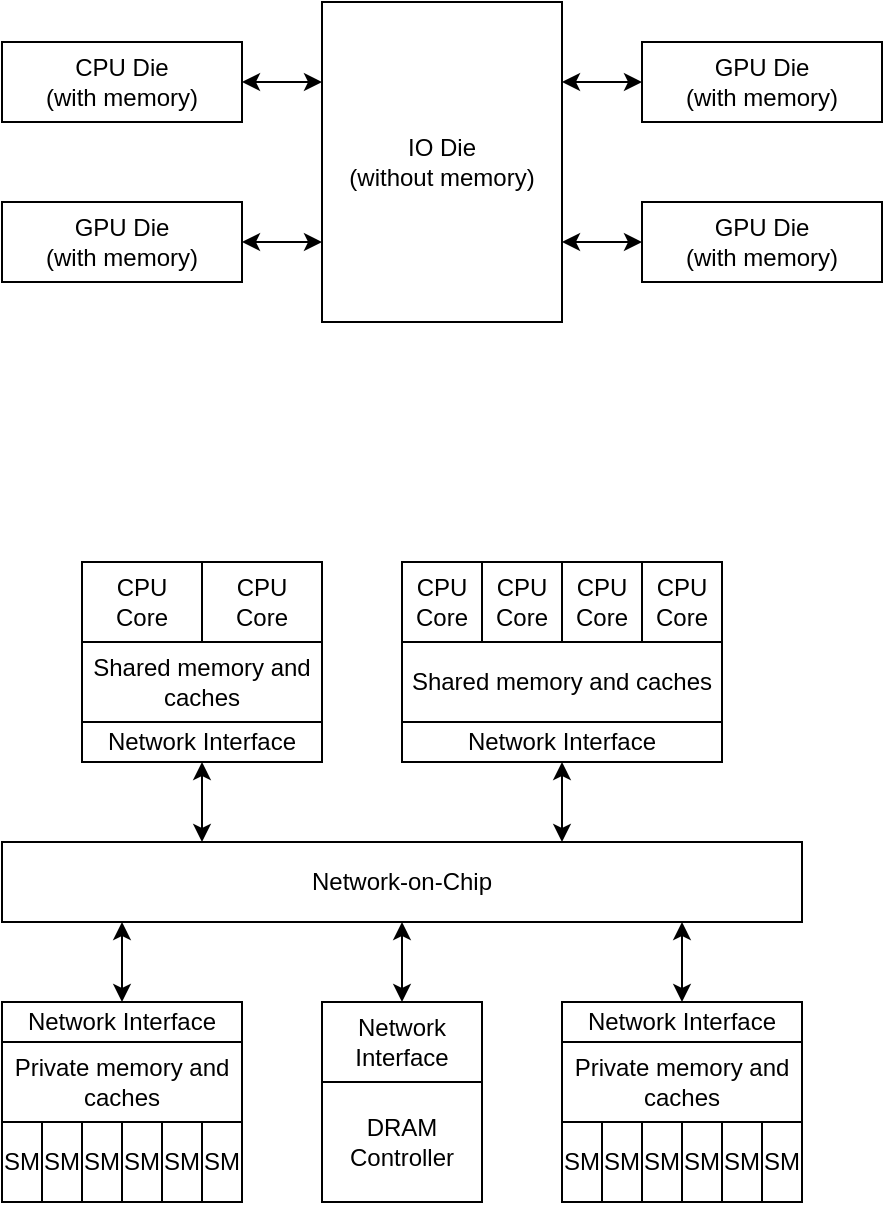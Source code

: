 <mxfile version="20.7.4" type="device" pages="3"><diagram id="5hvEZPYf0C5aOQCWrC9J" name="Page-1"><mxGraphModel dx="915" dy="690" grid="1" gridSize="10" guides="1" tooltips="1" connect="1" arrows="1" fold="1" page="1" pageScale="1" pageWidth="850" pageHeight="1100" math="0" shadow="0"><root><mxCell id="0"/><mxCell id="1" parent="0"/><mxCell id="iJpc9afH3vUsGDdlRegU-16" style="rounded=0;orthogonalLoop=1;jettySize=auto;html=1;exitX=1;exitY=0.5;exitDx=0;exitDy=0;entryX=0;entryY=0.25;entryDx=0;entryDy=0;startArrow=classic;startFill=1;" edge="1" parent="1" source="iJpc9afH3vUsGDdlRegU-1" target="iJpc9afH3vUsGDdlRegU-12"><mxGeometry relative="1" as="geometry"/></mxCell><mxCell id="iJpc9afH3vUsGDdlRegU-1" value="CPU Die&lt;br style=&quot;font-size: 12px;&quot;&gt;(with memory)" style="rounded=0;whiteSpace=wrap;html=1;fontSize=12;" vertex="1" parent="1"><mxGeometry x="120" y="160" width="120" height="40" as="geometry"/></mxCell><mxCell id="iJpc9afH3vUsGDdlRegU-2" value="CPU&lt;br&gt;Core" style="rounded=0;whiteSpace=wrap;html=1;" vertex="1" parent="1"><mxGeometry x="320" y="420" width="40" height="40" as="geometry"/></mxCell><mxCell id="iJpc9afH3vUsGDdlRegU-3" value="CPU&lt;br&gt;Core" style="rounded=0;whiteSpace=wrap;html=1;" vertex="1" parent="1"><mxGeometry x="360" y="420" width="40" height="40" as="geometry"/></mxCell><mxCell id="iJpc9afH3vUsGDdlRegU-4" value="CPU&lt;br&gt;Core" style="rounded=0;whiteSpace=wrap;html=1;" vertex="1" parent="1"><mxGeometry x="400" y="420" width="40" height="40" as="geometry"/></mxCell><mxCell id="iJpc9afH3vUsGDdlRegU-5" value="CPU&lt;br&gt;Core" style="rounded=0;whiteSpace=wrap;html=1;" vertex="1" parent="1"><mxGeometry x="440" y="420" width="40" height="40" as="geometry"/></mxCell><mxCell id="iJpc9afH3vUsGDdlRegU-6" value="CPU&lt;br&gt;Core" style="rounded=0;whiteSpace=wrap;html=1;" vertex="1" parent="1"><mxGeometry x="220" y="420" width="60" height="40" as="geometry"/></mxCell><mxCell id="iJpc9afH3vUsGDdlRegU-7" value="CPU&lt;br&gt;Core" style="rounded=0;whiteSpace=wrap;html=1;" vertex="1" parent="1"><mxGeometry x="160" y="420" width="60" height="40" as="geometry"/></mxCell><mxCell id="iJpc9afH3vUsGDdlRegU-8" value="Shared memory and caches" style="rounded=0;whiteSpace=wrap;html=1;" vertex="1" parent="1"><mxGeometry x="160" y="460" width="120" height="40" as="geometry"/></mxCell><mxCell id="iJpc9afH3vUsGDdlRegU-9" value="Shared memory and caches" style="rounded=0;whiteSpace=wrap;html=1;" vertex="1" parent="1"><mxGeometry x="320" y="460" width="160" height="40" as="geometry"/></mxCell><mxCell id="iJpc9afH3vUsGDdlRegU-10" value="SM" style="rounded=0;whiteSpace=wrap;html=1;" vertex="1" parent="1"><mxGeometry x="120" y="700" width="20" height="40" as="geometry"/></mxCell><mxCell id="iJpc9afH3vUsGDdlRegU-11" value="Private memory and caches" style="rounded=0;whiteSpace=wrap;html=1;" vertex="1" parent="1"><mxGeometry x="120" y="660" width="120" height="40" as="geometry"/></mxCell><mxCell id="iJpc9afH3vUsGDdlRegU-17" style="edgeStyle=none;rounded=0;orthogonalLoop=1;jettySize=auto;html=1;exitX=1;exitY=0.25;exitDx=0;exitDy=0;entryX=0;entryY=0.5;entryDx=0;entryDy=0;startArrow=classic;startFill=1;" edge="1" parent="1" source="iJpc9afH3vUsGDdlRegU-12" target="iJpc9afH3vUsGDdlRegU-14"><mxGeometry relative="1" as="geometry"/></mxCell><mxCell id="iJpc9afH3vUsGDdlRegU-18" style="edgeStyle=none;rounded=0;orthogonalLoop=1;jettySize=auto;html=1;exitX=1;exitY=0.75;exitDx=0;exitDy=0;entryX=0;entryY=0.5;entryDx=0;entryDy=0;startArrow=classic;startFill=1;" edge="1" parent="1" source="iJpc9afH3vUsGDdlRegU-12" target="iJpc9afH3vUsGDdlRegU-15"><mxGeometry relative="1" as="geometry"/></mxCell><mxCell id="iJpc9afH3vUsGDdlRegU-19" style="edgeStyle=none;rounded=0;orthogonalLoop=1;jettySize=auto;html=1;exitX=0;exitY=0.75;exitDx=0;exitDy=0;entryX=1;entryY=0.5;entryDx=0;entryDy=0;startArrow=classic;startFill=1;" edge="1" parent="1" source="iJpc9afH3vUsGDdlRegU-12" target="iJpc9afH3vUsGDdlRegU-13"><mxGeometry relative="1" as="geometry"/></mxCell><mxCell id="iJpc9afH3vUsGDdlRegU-12" value="IO Die&lt;br style=&quot;font-size: 12px;&quot;&gt;(without memory)" style="rounded=0;whiteSpace=wrap;html=1;fontSize=12;" vertex="1" parent="1"><mxGeometry x="280" y="140" width="120" height="160" as="geometry"/></mxCell><mxCell id="iJpc9afH3vUsGDdlRegU-13" value="GPU Die&lt;br style=&quot;font-size: 12px;&quot;&gt;(with memory)" style="rounded=0;whiteSpace=wrap;html=1;fontSize=12;" vertex="1" parent="1"><mxGeometry x="120" y="240" width="120" height="40" as="geometry"/></mxCell><mxCell id="iJpc9afH3vUsGDdlRegU-14" value="GPU Die&lt;br style=&quot;font-size: 12px;&quot;&gt;(with memory)" style="rounded=0;whiteSpace=wrap;html=1;fontSize=12;" vertex="1" parent="1"><mxGeometry x="440" y="160" width="120" height="40" as="geometry"/></mxCell><mxCell id="iJpc9afH3vUsGDdlRegU-15" value="GPU Die&lt;br style=&quot;font-size: 12px;&quot;&gt;(with memory)" style="rounded=0;whiteSpace=wrap;html=1;fontSize=12;" vertex="1" parent="1"><mxGeometry x="440" y="240" width="120" height="40" as="geometry"/></mxCell><mxCell id="iJpc9afH3vUsGDdlRegU-43" style="edgeStyle=none;rounded=0;orthogonalLoop=1;jettySize=auto;html=1;exitX=0.5;exitY=1;exitDx=0;exitDy=0;startArrow=classic;startFill=1;" edge="1" parent="1" source="iJpc9afH3vUsGDdlRegU-20"><mxGeometry relative="1" as="geometry"><mxPoint x="220" y="560" as="targetPoint"/></mxGeometry></mxCell><mxCell id="iJpc9afH3vUsGDdlRegU-20" value="Network Interface" style="rounded=0;whiteSpace=wrap;html=1;" vertex="1" parent="1"><mxGeometry x="160" y="500" width="120" height="20" as="geometry"/></mxCell><mxCell id="iJpc9afH3vUsGDdlRegU-21" value="Network-on-Chip" style="rounded=0;whiteSpace=wrap;html=1;" vertex="1" parent="1"><mxGeometry x="120" y="560" width="400" height="40" as="geometry"/></mxCell><mxCell id="iJpc9afH3vUsGDdlRegU-45" style="edgeStyle=none;rounded=0;orthogonalLoop=1;jettySize=auto;html=1;exitX=0.5;exitY=1;exitDx=0;exitDy=0;startArrow=classic;startFill=1;" edge="1" parent="1" source="iJpc9afH3vUsGDdlRegU-22"><mxGeometry relative="1" as="geometry"><mxPoint x="400" y="560" as="targetPoint"/></mxGeometry></mxCell><mxCell id="iJpc9afH3vUsGDdlRegU-22" value="Network Interface" style="rounded=0;whiteSpace=wrap;html=1;" vertex="1" parent="1"><mxGeometry x="320" y="500" width="160" height="20" as="geometry"/></mxCell><mxCell id="iJpc9afH3vUsGDdlRegU-26" value="DRAM&lt;br&gt;Controller" style="rounded=0;whiteSpace=wrap;html=1;" vertex="1" parent="1"><mxGeometry x="280" y="680" width="80" height="60" as="geometry"/></mxCell><mxCell id="iJpc9afH3vUsGDdlRegU-28" value="SM" style="rounded=0;whiteSpace=wrap;html=1;" vertex="1" parent="1"><mxGeometry x="140" y="700" width="20" height="40" as="geometry"/></mxCell><mxCell id="iJpc9afH3vUsGDdlRegU-29" value="SM" style="rounded=0;whiteSpace=wrap;html=1;" vertex="1" parent="1"><mxGeometry x="160" y="700" width="20" height="40" as="geometry"/></mxCell><mxCell id="iJpc9afH3vUsGDdlRegU-30" value="SM" style="rounded=0;whiteSpace=wrap;html=1;" vertex="1" parent="1"><mxGeometry x="180" y="700" width="20" height="40" as="geometry"/></mxCell><mxCell id="iJpc9afH3vUsGDdlRegU-31" value="SM" style="rounded=0;whiteSpace=wrap;html=1;" vertex="1" parent="1"><mxGeometry x="200" y="700" width="20" height="40" as="geometry"/></mxCell><mxCell id="iJpc9afH3vUsGDdlRegU-32" value="SM" style="rounded=0;whiteSpace=wrap;html=1;" vertex="1" parent="1"><mxGeometry x="220" y="700" width="20" height="40" as="geometry"/></mxCell><mxCell id="iJpc9afH3vUsGDdlRegU-44" style="edgeStyle=none;rounded=0;orthogonalLoop=1;jettySize=auto;html=1;exitX=0.5;exitY=0;exitDx=0;exitDy=0;startArrow=classic;startFill=1;" edge="1" parent="1" source="iJpc9afH3vUsGDdlRegU-33"><mxGeometry relative="1" as="geometry"><mxPoint x="180" y="600" as="targetPoint"/></mxGeometry></mxCell><mxCell id="iJpc9afH3vUsGDdlRegU-33" value="Network Interface" style="rounded=0;whiteSpace=wrap;html=1;" vertex="1" parent="1"><mxGeometry x="120" y="640" width="120" height="20" as="geometry"/></mxCell><mxCell id="iJpc9afH3vUsGDdlRegU-34" value="SM" style="rounded=0;whiteSpace=wrap;html=1;" vertex="1" parent="1"><mxGeometry x="400" y="700" width="20" height="40" as="geometry"/></mxCell><mxCell id="iJpc9afH3vUsGDdlRegU-35" value="Private memory and caches" style="rounded=0;whiteSpace=wrap;html=1;" vertex="1" parent="1"><mxGeometry x="400" y="660" width="120" height="40" as="geometry"/></mxCell><mxCell id="iJpc9afH3vUsGDdlRegU-36" value="SM" style="rounded=0;whiteSpace=wrap;html=1;" vertex="1" parent="1"><mxGeometry x="420" y="700" width="20" height="40" as="geometry"/></mxCell><mxCell id="iJpc9afH3vUsGDdlRegU-37" value="SM" style="rounded=0;whiteSpace=wrap;html=1;" vertex="1" parent="1"><mxGeometry x="440" y="700" width="20" height="40" as="geometry"/></mxCell><mxCell id="iJpc9afH3vUsGDdlRegU-38" value="SM" style="rounded=0;whiteSpace=wrap;html=1;" vertex="1" parent="1"><mxGeometry x="460" y="700" width="20" height="40" as="geometry"/></mxCell><mxCell id="iJpc9afH3vUsGDdlRegU-39" value="SM" style="rounded=0;whiteSpace=wrap;html=1;" vertex="1" parent="1"><mxGeometry x="480" y="700" width="20" height="40" as="geometry"/></mxCell><mxCell id="iJpc9afH3vUsGDdlRegU-40" value="SM" style="rounded=0;whiteSpace=wrap;html=1;" vertex="1" parent="1"><mxGeometry x="500" y="700" width="20" height="40" as="geometry"/></mxCell><mxCell id="iJpc9afH3vUsGDdlRegU-46" style="edgeStyle=none;rounded=0;orthogonalLoop=1;jettySize=auto;html=1;exitX=0.5;exitY=0;exitDx=0;exitDy=0;startArrow=classic;startFill=1;" edge="1" parent="1" source="iJpc9afH3vUsGDdlRegU-41"><mxGeometry relative="1" as="geometry"><mxPoint x="460" y="600" as="targetPoint"/></mxGeometry></mxCell><mxCell id="iJpc9afH3vUsGDdlRegU-41" value="Network Interface" style="rounded=0;whiteSpace=wrap;html=1;" vertex="1" parent="1"><mxGeometry x="400" y="640" width="120" height="20" as="geometry"/></mxCell><mxCell id="iJpc9afH3vUsGDdlRegU-47" style="edgeStyle=none;rounded=0;orthogonalLoop=1;jettySize=auto;html=1;exitX=0.5;exitY=0;exitDx=0;exitDy=0;startArrow=classic;startFill=1;" edge="1" parent="1" source="iJpc9afH3vUsGDdlRegU-42"><mxGeometry relative="1" as="geometry"><mxPoint x="320" y="600" as="targetPoint"/></mxGeometry></mxCell><mxCell id="iJpc9afH3vUsGDdlRegU-42" value="Network Interface" style="rounded=0;whiteSpace=wrap;html=1;" vertex="1" parent="1"><mxGeometry x="280" y="640" width="80" height="40" as="geometry"/></mxCell></root></mxGraphModel></diagram><diagram id="50E7gOnlWqVizQLOeL3i" name="Page-2"><mxGraphModel dx="915" dy="690" grid="1" gridSize="10" guides="1" tooltips="1" connect="1" arrows="1" fold="1" page="1" pageScale="1" pageWidth="850" pageHeight="1100" math="0" shadow="0"><root><mxCell id="0"/><mxCell id="1" parent="0"/><mxCell id="lYPheGj__N3SaxVFDeRs-8" style="edgeStyle=none;rounded=0;orthogonalLoop=1;jettySize=auto;html=1;exitX=0.5;exitY=1;exitDx=0;exitDy=0;entryX=0.5;entryY=0;entryDx=0;entryDy=0;fontSize=12;startArrow=none;startFill=0;" edge="1" parent="1" source="lYPheGj__N3SaxVFDeRs-1" target="lYPheGj__N3SaxVFDeRs-3"><mxGeometry relative="1" as="geometry"/></mxCell><mxCell id="lYPheGj__N3SaxVFDeRs-1" value="start" style="rounded=1;whiteSpace=wrap;html=1;fontSize=12;arcSize=50;" vertex="1" parent="1"><mxGeometry x="240" y="120" width="80" height="40" as="geometry"/></mxCell><mxCell id="lYPheGj__N3SaxVFDeRs-2" value="End" style="rounded=1;whiteSpace=wrap;html=1;fontSize=12;arcSize=50;" vertex="1" parent="1"><mxGeometry x="400" y="560" width="80" height="40" as="geometry"/></mxCell><mxCell id="lYPheGj__N3SaxVFDeRs-9" style="edgeStyle=none;rounded=0;orthogonalLoop=1;jettySize=auto;html=1;exitX=0.5;exitY=1;exitDx=0;exitDy=0;entryX=0.5;entryY=0;entryDx=0;entryDy=0;fontSize=12;startArrow=none;startFill=0;" edge="1" parent="1" source="lYPheGj__N3SaxVFDeRs-3" target="lYPheGj__N3SaxVFDeRs-5"><mxGeometry relative="1" as="geometry"/></mxCell><mxCell id="lYPheGj__N3SaxVFDeRs-3" value="Phase 1 simulation" style="rounded=0;whiteSpace=wrap;html=1;fontSize=12;" vertex="1" parent="1"><mxGeometry x="200" y="240" width="160" height="40" as="geometry"/></mxCell><mxCell id="lYPheGj__N3SaxVFDeRs-10" style="edgeStyle=none;rounded=0;orthogonalLoop=1;jettySize=auto;html=1;exitX=0.5;exitY=1;exitDx=0;exitDy=0;entryX=0.5;entryY=0;entryDx=0;entryDy=0;fontSize=12;startArrow=none;startFill=0;" edge="1" parent="1" source="lYPheGj__N3SaxVFDeRs-5" target="lYPheGj__N3SaxVFDeRs-7"><mxGeometry relative="1" as="geometry"/></mxCell><mxCell id="lYPheGj__N3SaxVFDeRs-17" style="edgeStyle=none;rounded=0;orthogonalLoop=1;jettySize=auto;html=1;exitX=1;exitY=0.5;exitDx=0;exitDy=0;fontSize=12;startArrow=none;startFill=0;entryX=0.5;entryY=0;entryDx=0;entryDy=0;" edge="1" parent="1" source="lYPheGj__N3SaxVFDeRs-7" target="lYPheGj__N3SaxVFDeRs-2"><mxGeometry relative="1" as="geometry"><mxPoint x="450" y="380" as="targetPoint"/><Array as="points"><mxPoint x="440" y="480"/></Array></mxGeometry></mxCell><mxCell id="lYPheGj__N3SaxVFDeRs-18" style="edgeStyle=none;rounded=0;orthogonalLoop=1;jettySize=auto;html=1;exitX=0;exitY=0.5;exitDx=0;exitDy=0;fontSize=12;startArrow=none;startFill=0;" edge="1" parent="1" source="lYPheGj__N3SaxVFDeRs-5"><mxGeometry relative="1" as="geometry"><mxPoint x="280" y="560" as="targetPoint"/><Array as="points"><mxPoint x="120" y="360"/><mxPoint x="120" y="560"/></Array></mxGeometry></mxCell><mxCell id="lYPheGj__N3SaxVFDeRs-5" value="If 1st iteration?" style="rhombus;whiteSpace=wrap;html=1;fontSize=12;" vertex="1" parent="1"><mxGeometry x="160" y="320" width="240" height="80" as="geometry"/></mxCell><mxCell id="lYPheGj__N3SaxVFDeRs-12" style="edgeStyle=none;rounded=0;orthogonalLoop=1;jettySize=auto;html=1;exitX=0.5;exitY=1;exitDx=0;exitDy=0;entryX=0.5;entryY=0;entryDx=0;entryDy=0;fontSize=12;startArrow=none;startFill=0;" edge="1" parent="1" source="lYPheGj__N3SaxVFDeRs-7" target="lYPheGj__N3SaxVFDeRs-11"><mxGeometry relative="1" as="geometry"/></mxCell><mxCell id="lYPheGj__N3SaxVFDeRs-7" value="If the error related to previous &lt;br&gt;iteration is less than threthold" style="rhombus;whiteSpace=wrap;html=1;fontSize=12;" vertex="1" parent="1"><mxGeometry x="160" y="440" width="240" height="80" as="geometry"/></mxCell><mxCell id="lYPheGj__N3SaxVFDeRs-13" style="edgeStyle=none;rounded=0;orthogonalLoop=1;jettySize=auto;html=1;exitX=0.5;exitY=1;exitDx=0;exitDy=0;fontSize=12;startArrow=none;startFill=0;" edge="1" parent="1" source="lYPheGj__N3SaxVFDeRs-11"><mxGeometry relative="1" as="geometry"><mxPoint x="280" y="200" as="targetPoint"/><Array as="points"><mxPoint x="280" y="680"/><mxPoint x="80" y="680"/><mxPoint x="80" y="200"/></Array></mxGeometry></mxCell><mxCell id="lYPheGj__N3SaxVFDeRs-11" value="Phase 2 simulation" style="rounded=0;whiteSpace=wrap;html=1;fontSize=12;" vertex="1" parent="1"><mxGeometry x="200" y="600" width="160" height="40" as="geometry"/></mxCell><mxCell id="lYPheGj__N3SaxVFDeRs-14" value="Y" style="text;html=1;strokeColor=none;fillColor=none;align=center;verticalAlign=middle;whiteSpace=wrap;rounded=0;fontSize=12;" vertex="1" parent="1"><mxGeometry x="140" y="340" width="20" height="20" as="geometry"/></mxCell><mxCell id="lYPheGj__N3SaxVFDeRs-15" value="N" style="text;html=1;strokeColor=none;fillColor=none;align=center;verticalAlign=middle;whiteSpace=wrap;rounded=0;fontSize=12;" vertex="1" parent="1"><mxGeometry x="260" y="400" width="20" height="20" as="geometry"/></mxCell><mxCell id="lYPheGj__N3SaxVFDeRs-16" value="N" style="text;html=1;strokeColor=none;fillColor=none;align=center;verticalAlign=middle;whiteSpace=wrap;rounded=0;fontSize=12;" vertex="1" parent="1"><mxGeometry x="260" y="520" width="20" height="20" as="geometry"/></mxCell></root></mxGraphModel></diagram><diagram id="lMHYC53xT88wkW592aym" name="Page-3"><mxGraphModel dx="1098" dy="828" grid="1" gridSize="10" guides="1" tooltips="1" connect="1" arrows="1" fold="1" page="1" pageScale="1" pageWidth="850" pageHeight="1100" math="0" shadow="0"><root><mxCell id="0"/><mxCell id="1" parent="0"/><mxCell id="GOn6rq94yd-TE8lEKLAm-40" value="" style="rounded=0;whiteSpace=wrap;html=1;fontSize=12;fillColor=none;" vertex="1" parent="1"><mxGeometry x="60" y="10" width="760" height="210" as="geometry"/></mxCell><mxCell id="GOn6rq94yd-TE8lEKLAm-1" value="Simulator&lt;br&gt;Process" style="rounded=0;whiteSpace=wrap;html=1;fontSize=12;" vertex="1" parent="1"><mxGeometry x="80" y="260" width="80" height="60" as="geometry"/></mxCell><mxCell id="GOn6rq94yd-TE8lEKLAm-18" style="edgeStyle=none;rounded=0;orthogonalLoop=1;jettySize=auto;html=1;exitX=0.5;exitY=1;exitDx=0;exitDy=0;entryX=0;entryY=0.5;entryDx=0;entryDy=0;fontSize=12;startArrow=none;startFill=0;strokeWidth=2;" edge="1" parent="1" target="GOn6rq94yd-TE8lEKLAm-17"><mxGeometry relative="1" as="geometry"><mxPoint x="280" y="900" as="sourcePoint"/><Array as="points"><mxPoint x="280" y="960"/></Array></mxGeometry></mxCell><mxCell id="GOn6rq94yd-TE8lEKLAm-2" value="Simulator&lt;br&gt;Process" style="rounded=0;whiteSpace=wrap;html=1;fontSize=12;" vertex="1" parent="1"><mxGeometry x="240" y="260" width="80" height="60" as="geometry"/></mxCell><mxCell id="GOn6rq94yd-TE8lEKLAm-3" value="Simulator&lt;br&gt;Process" style="rounded=0;whiteSpace=wrap;html=1;fontSize=12;" vertex="1" parent="1"><mxGeometry x="400" y="260" width="80" height="60" as="geometry"/></mxCell><mxCell id="GOn6rq94yd-TE8lEKLAm-4" value="Simulator&lt;br&gt;Process" style="rounded=0;whiteSpace=wrap;html=1;fontSize=12;" vertex="1" parent="1"><mxGeometry x="560" y="260" width="80" height="60" as="geometry"/></mxCell><mxCell id="GOn6rq94yd-TE8lEKLAm-5" value="Simulator&lt;br&gt;Process" style="rounded=0;whiteSpace=wrap;html=1;fontSize=12;" vertex="1" parent="1"><mxGeometry x="720" y="260" width="80" height="60" as="geometry"/></mxCell><mxCell id="GOn6rq94yd-TE8lEKLAm-49" value="Create" style="edgeStyle=orthogonalEdgeStyle;curved=1;rounded=0;orthogonalLoop=1;jettySize=auto;html=1;exitX=0.5;exitY=1;exitDx=0;exitDy=0;entryX=0.5;entryY=0;entryDx=0;entryDy=0;fontSize=12;startArrow=none;startFill=0;" edge="1" parent="1" source="GOn6rq94yd-TE8lEKLAm-6" target="GOn6rq94yd-TE8lEKLAm-1"><mxGeometry relative="1" as="geometry"/></mxCell><mxCell id="GOn6rq94yd-TE8lEKLAm-6" value="Sub-thread" style="rounded=0;whiteSpace=wrap;html=1;fontSize=12;" vertex="1" parent="1"><mxGeometry x="80" y="160" width="80" height="40" as="geometry"/></mxCell><mxCell id="GOn6rq94yd-TE8lEKLAm-50" value="Create" style="edgeStyle=orthogonalEdgeStyle;curved=1;rounded=0;orthogonalLoop=1;jettySize=auto;html=1;exitX=0.5;exitY=1;exitDx=0;exitDy=0;entryX=0.5;entryY=0;entryDx=0;entryDy=0;fontSize=12;startArrow=none;startFill=0;" edge="1" parent="1" source="GOn6rq94yd-TE8lEKLAm-7" target="GOn6rq94yd-TE8lEKLAm-2"><mxGeometry relative="1" as="geometry"/></mxCell><mxCell id="GOn6rq94yd-TE8lEKLAm-7" value="Sub-thread" style="rounded=0;whiteSpace=wrap;html=1;fontSize=12;" vertex="1" parent="1"><mxGeometry x="240" y="160" width="80" height="40" as="geometry"/></mxCell><mxCell id="GOn6rq94yd-TE8lEKLAm-51" value="Create" style="edgeStyle=orthogonalEdgeStyle;curved=1;rounded=0;orthogonalLoop=1;jettySize=auto;html=1;exitX=0.5;exitY=1;exitDx=0;exitDy=0;entryX=0.5;entryY=0;entryDx=0;entryDy=0;fontSize=12;startArrow=none;startFill=0;" edge="1" parent="1" source="GOn6rq94yd-TE8lEKLAm-8" target="GOn6rq94yd-TE8lEKLAm-3"><mxGeometry relative="1" as="geometry"/></mxCell><mxCell id="GOn6rq94yd-TE8lEKLAm-8" value="Sub-thread" style="rounded=0;whiteSpace=wrap;html=1;fontSize=12;" vertex="1" parent="1"><mxGeometry x="400" y="160" width="80" height="40" as="geometry"/></mxCell><mxCell id="GOn6rq94yd-TE8lEKLAm-52" value="Create" style="edgeStyle=orthogonalEdgeStyle;curved=1;rounded=0;orthogonalLoop=1;jettySize=auto;html=1;exitX=0.5;exitY=1;exitDx=0;exitDy=0;entryX=0.5;entryY=0;entryDx=0;entryDy=0;fontSize=12;startArrow=none;startFill=0;" edge="1" parent="1" source="GOn6rq94yd-TE8lEKLAm-9" target="GOn6rq94yd-TE8lEKLAm-4"><mxGeometry relative="1" as="geometry"/></mxCell><mxCell id="GOn6rq94yd-TE8lEKLAm-9" value="Sub-thread" style="rounded=0;whiteSpace=wrap;html=1;fontSize=12;" vertex="1" parent="1"><mxGeometry x="560" y="160" width="80" height="40" as="geometry"/></mxCell><mxCell id="GOn6rq94yd-TE8lEKLAm-53" value="Create" style="edgeStyle=orthogonalEdgeStyle;curved=1;rounded=0;orthogonalLoop=1;jettySize=auto;html=1;exitX=0.5;exitY=1;exitDx=0;exitDy=0;entryX=0.5;entryY=0;entryDx=0;entryDy=0;fontSize=12;startArrow=none;startFill=0;" edge="1" parent="1" source="GOn6rq94yd-TE8lEKLAm-10" target="GOn6rq94yd-TE8lEKLAm-5"><mxGeometry relative="1" as="geometry"/></mxCell><mxCell id="GOn6rq94yd-TE8lEKLAm-10" value="Sub-thread" style="rounded=0;whiteSpace=wrap;html=1;fontSize=12;" vertex="1" parent="1"><mxGeometry x="720" y="160" width="80" height="40" as="geometry"/></mxCell><mxCell id="GOn6rq94yd-TE8lEKLAm-17" value="Named Pipe" style="shape=document;whiteSpace=wrap;html=1;boundedLbl=1;fontSize=12;" vertex="1" parent="1"><mxGeometry x="400" y="940" width="80" height="40" as="geometry"/></mxCell><mxCell id="GOn6rq94yd-TE8lEKLAm-28" style="edgeStyle=none;rounded=0;orthogonalLoop=1;jettySize=auto;html=1;exitX=1;exitY=0.5;exitDx=0;exitDy=0;entryX=0.5;entryY=1;entryDx=0;entryDy=0;fontSize=12;startArrow=none;startFill=0;strokeWidth=2;" edge="1" parent="1" source="GOn6rq94yd-TE8lEKLAm-17" target="GOn6rq94yd-TE8lEKLAm-58"><mxGeometry relative="1" as="geometry"><mxPoint x="370" y="910.0" as="sourcePoint"/><mxPoint x="640" y="900" as="targetPoint"/><Array as="points"><mxPoint x="600" y="960"/></Array></mxGeometry></mxCell><mxCell id="GOn6rq94yd-TE8lEKLAm-41" value="&lt;b&gt;Interchiplet&lt;/b&gt;" style="text;html=1;strokeColor=none;fillColor=none;align=center;verticalAlign=middle;whiteSpace=wrap;rounded=0;fontSize=12;" vertex="1" parent="1"><mxGeometry x="60" y="10" width="80" height="30" as="geometry"/></mxCell><mxCell id="GOn6rq94yd-TE8lEKLAm-43" value="Create and monitor" style="edgeStyle=none;rounded=0;orthogonalLoop=1;jettySize=auto;html=1;exitX=0.5;exitY=1;exitDx=0;exitDy=0;fontSize=12;startArrow=none;startFill=0;" edge="1" parent="1" source="GOn6rq94yd-TE8lEKLAm-42"><mxGeometry relative="1" as="geometry"><mxPoint x="440" y="120" as="targetPoint"/></mxGeometry></mxCell><mxCell id="GOn6rq94yd-TE8lEKLAm-44" style="edgeStyle=orthogonalEdgeStyle;rounded=0;orthogonalLoop=1;jettySize=auto;html=1;entryX=0.5;entryY=0;entryDx=0;entryDy=0;fontSize=12;startArrow=none;startFill=0;curved=1;" edge="1" parent="1" target="GOn6rq94yd-TE8lEKLAm-7"><mxGeometry relative="1" as="geometry"><mxPoint x="440" y="120" as="sourcePoint"/></mxGeometry></mxCell><mxCell id="GOn6rq94yd-TE8lEKLAm-45" style="edgeStyle=orthogonalEdgeStyle;rounded=0;orthogonalLoop=1;jettySize=auto;html=1;entryX=0.5;entryY=0;entryDx=0;entryDy=0;fontSize=12;startArrow=none;startFill=0;curved=1;" edge="1" parent="1" target="GOn6rq94yd-TE8lEKLAm-8"><mxGeometry relative="1" as="geometry"><mxPoint x="440" y="120" as="sourcePoint"/></mxGeometry></mxCell><mxCell id="GOn6rq94yd-TE8lEKLAm-46" style="edgeStyle=orthogonalEdgeStyle;rounded=0;orthogonalLoop=1;jettySize=auto;html=1;entryX=0.5;entryY=0;entryDx=0;entryDy=0;fontSize=12;startArrow=none;startFill=0;curved=1;" edge="1" parent="1" target="GOn6rq94yd-TE8lEKLAm-9"><mxGeometry relative="1" as="geometry"><mxPoint x="440" y="120" as="sourcePoint"/></mxGeometry></mxCell><mxCell id="GOn6rq94yd-TE8lEKLAm-47" style="edgeStyle=orthogonalEdgeStyle;rounded=0;orthogonalLoop=1;jettySize=auto;html=1;entryX=0.5;entryY=0;entryDx=0;entryDy=0;fontSize=12;startArrow=none;startFill=0;curved=1;" edge="1" parent="1" target="GOn6rq94yd-TE8lEKLAm-10"><mxGeometry relative="1" as="geometry"><mxPoint x="440" y="120" as="sourcePoint"/></mxGeometry></mxCell><mxCell id="GOn6rq94yd-TE8lEKLAm-42" value="Main-thread" style="rounded=0;whiteSpace=wrap;html=1;fontSize=12;" vertex="1" parent="1"><mxGeometry x="400" y="40" width="80" height="40" as="geometry"/></mxCell><mxCell id="GOn6rq94yd-TE8lEKLAm-48" value="" style="endArrow=classic;html=1;rounded=0;fontSize=12;entryX=0.5;entryY=0;entryDx=0;entryDy=0;edgeStyle=orthogonalEdgeStyle;curved=1;" edge="1" parent="1" target="GOn6rq94yd-TE8lEKLAm-6"><mxGeometry width="50" height="50" relative="1" as="geometry"><mxPoint x="440" y="120" as="sourcePoint"/><mxPoint x="260" y="140" as="targetPoint"/></mxGeometry></mxCell><mxCell id="GOn6rq94yd-TE8lEKLAm-55" value="Simulator&lt;br&gt;Process" style="rounded=0;whiteSpace=wrap;html=1;fontSize=12;" vertex="1" parent="1"><mxGeometry x="80" y="840" width="80" height="60" as="geometry"/></mxCell><mxCell id="GOn6rq94yd-TE8lEKLAm-56" value="Simulator&lt;br&gt;Process" style="rounded=0;whiteSpace=wrap;html=1;fontSize=12;" vertex="1" parent="1"><mxGeometry x="240" y="840" width="80" height="60" as="geometry"/></mxCell><mxCell id="GOn6rq94yd-TE8lEKLAm-57" value="Simulator&lt;br&gt;Process" style="rounded=0;whiteSpace=wrap;html=1;fontSize=12;" vertex="1" parent="1"><mxGeometry x="400" y="840" width="80" height="60" as="geometry"/></mxCell><mxCell id="GOn6rq94yd-TE8lEKLAm-58" value="Simulator&lt;br&gt;Process" style="rounded=0;whiteSpace=wrap;html=1;fontSize=12;" vertex="1" parent="1"><mxGeometry x="560" y="840" width="80" height="60" as="geometry"/></mxCell><mxCell id="GOn6rq94yd-TE8lEKLAm-59" value="Simulator&lt;br&gt;Process" style="rounded=0;whiteSpace=wrap;html=1;fontSize=12;" vertex="1" parent="1"><mxGeometry x="720" y="840" width="80" height="60" as="geometry"/></mxCell><mxCell id="GOn6rq94yd-TE8lEKLAm-60" value="PIPE" style="edgeStyle=orthogonalEdgeStyle;curved=1;rounded=0;orthogonalLoop=1;jettySize=auto;html=1;exitX=0.5;exitY=1;exitDx=0;exitDy=0;entryX=0.5;entryY=0;entryDx=0;entryDy=0;fontSize=12;startArrow=classic;startFill=1;strokeWidth=2;" edge="1" parent="1" source="GOn6rq94yd-TE8lEKLAm-61" target="GOn6rq94yd-TE8lEKLAm-55"><mxGeometry relative="1" as="geometry"/></mxCell><mxCell id="GOn6rq94yd-TE8lEKLAm-78" value="Redirect" style="edgeStyle=orthogonalEdgeStyle;rounded=0;orthogonalLoop=1;jettySize=auto;html=1;exitX=1;exitY=0.5;exitDx=0;exitDy=0;fontSize=12;startArrow=none;startFill=0;entryX=0.5;entryY=0;entryDx=0;entryDy=0;strokeWidth=2;" edge="1" parent="1" source="GOn6rq94yd-TE8lEKLAm-61" target="GOn6rq94yd-TE8lEKLAm-79"><mxGeometry x="0.25" relative="1" as="geometry"><mxPoint x="180" y="750" as="targetPoint"/><mxPoint as="offset"/></mxGeometry></mxCell><mxCell id="GOn6rq94yd-TE8lEKLAm-91" value="Create" style="edgeStyle=orthogonalEdgeStyle;curved=1;rounded=0;orthogonalLoop=1;jettySize=auto;html=1;exitX=0;exitY=0.5;exitDx=0;exitDy=0;fontSize=12;startArrow=none;startFill=0;entryX=0;entryY=0.25;entryDx=0;entryDy=0;" edge="1" parent="1" source="GOn6rq94yd-TE8lEKLAm-61" target="GOn6rq94yd-TE8lEKLAm-17"><mxGeometry x="-0.213" y="10" relative="1" as="geometry"><mxPoint x="60" y="840" as="targetPoint"/><Array as="points"><mxPoint x="60" y="700"/><mxPoint x="60" y="950"/><mxPoint x="150" y="920"/></Array><mxPoint as="offset"/></mxGeometry></mxCell><mxCell id="GOn6rq94yd-TE8lEKLAm-61" value="Sub-thread" style="rounded=0;whiteSpace=wrap;html=1;fontSize=12;" vertex="1" parent="1"><mxGeometry x="80" y="680" width="80" height="40" as="geometry"/></mxCell><mxCell id="GOn6rq94yd-TE8lEKLAm-62" value="PIPE" style="edgeStyle=orthogonalEdgeStyle;curved=1;rounded=0;orthogonalLoop=1;jettySize=auto;html=1;exitX=0.5;exitY=1;exitDx=0;exitDy=0;entryX=0.5;entryY=0;entryDx=0;entryDy=0;fontSize=12;startArrow=classic;startFill=1;strokeWidth=2;" edge="1" parent="1" source="GOn6rq94yd-TE8lEKLAm-63" target="GOn6rq94yd-TE8lEKLAm-56"><mxGeometry relative="1" as="geometry"/></mxCell><mxCell id="GOn6rq94yd-TE8lEKLAm-92" value="Create" style="edgeStyle=orthogonalEdgeStyle;curved=1;rounded=0;orthogonalLoop=1;jettySize=auto;html=1;exitX=0;exitY=0.5;exitDx=0;exitDy=0;fontSize=12;startArrow=none;startFill=0;entryX=0;entryY=0.25;entryDx=0;entryDy=0;" edge="1" parent="1" source="GOn6rq94yd-TE8lEKLAm-63" target="GOn6rq94yd-TE8lEKLAm-17"><mxGeometry x="0.067" y="10" relative="1" as="geometry"><mxPoint x="220" y="840" as="targetPoint"/><Array as="points"><mxPoint x="220" y="700"/><mxPoint x="220" y="950"/><mxPoint x="290" y="930"/></Array><mxPoint as="offset"/></mxGeometry></mxCell><mxCell id="GOn6rq94yd-TE8lEKLAm-63" value="Sub-thread" style="rounded=0;whiteSpace=wrap;html=1;fontSize=12;" vertex="1" parent="1"><mxGeometry x="240" y="680" width="80" height="40" as="geometry"/></mxCell><mxCell id="GOn6rq94yd-TE8lEKLAm-64" value="PIPE" style="edgeStyle=orthogonalEdgeStyle;curved=1;rounded=0;orthogonalLoop=1;jettySize=auto;html=1;exitX=0.5;exitY=1;exitDx=0;exitDy=0;entryX=0.5;entryY=0;entryDx=0;entryDy=0;fontSize=12;startArrow=classic;startFill=1;strokeWidth=2;" edge="1" parent="1" source="GOn6rq94yd-TE8lEKLAm-65" target="GOn6rq94yd-TE8lEKLAm-57"><mxGeometry relative="1" as="geometry"/></mxCell><mxCell id="GOn6rq94yd-TE8lEKLAm-93" value="Create" style="edgeStyle=orthogonalEdgeStyle;curved=1;rounded=0;orthogonalLoop=1;jettySize=auto;html=1;exitX=0;exitY=0.5;exitDx=0;exitDy=0;fontSize=12;startArrow=none;startFill=0;entryX=0;entryY=0.25;entryDx=0;entryDy=0;" edge="1" parent="1" source="GOn6rq94yd-TE8lEKLAm-65" target="GOn6rq94yd-TE8lEKLAm-17"><mxGeometry x="0.655" relative="1" as="geometry"><mxPoint x="380" y="840" as="targetPoint"/><Array as="points"><mxPoint x="380" y="700"/><mxPoint x="380" y="950"/></Array><mxPoint as="offset"/></mxGeometry></mxCell><mxCell id="GOn6rq94yd-TE8lEKLAm-65" value="Sub-thread" style="rounded=0;whiteSpace=wrap;html=1;fontSize=12;" vertex="1" parent="1"><mxGeometry x="400" y="680" width="80" height="40" as="geometry"/></mxCell><mxCell id="GOn6rq94yd-TE8lEKLAm-66" value="PIPE" style="edgeStyle=orthogonalEdgeStyle;curved=1;rounded=0;orthogonalLoop=1;jettySize=auto;html=1;exitX=0.5;exitY=1;exitDx=0;exitDy=0;entryX=0.5;entryY=0;entryDx=0;entryDy=0;fontSize=12;startArrow=classic;startFill=1;strokeWidth=2;" edge="1" parent="1" source="GOn6rq94yd-TE8lEKLAm-67" target="GOn6rq94yd-TE8lEKLAm-58"><mxGeometry relative="1" as="geometry"/></mxCell><mxCell id="GOn6rq94yd-TE8lEKLAm-67" value="Sub-thread" style="rounded=0;whiteSpace=wrap;html=1;fontSize=12;" vertex="1" parent="1"><mxGeometry x="560" y="680" width="80" height="40" as="geometry"/></mxCell><mxCell id="GOn6rq94yd-TE8lEKLAm-68" value="PIPE" style="edgeStyle=orthogonalEdgeStyle;curved=1;rounded=0;orthogonalLoop=1;jettySize=auto;html=1;exitX=0.5;exitY=1;exitDx=0;exitDy=0;entryX=0.5;entryY=0;entryDx=0;entryDy=0;fontSize=12;startArrow=classic;startFill=1;strokeWidth=2;" edge="1" parent="1" source="GOn6rq94yd-TE8lEKLAm-69" target="GOn6rq94yd-TE8lEKLAm-59"><mxGeometry relative="1" as="geometry"/></mxCell><mxCell id="GOn6rq94yd-TE8lEKLAm-69" value="Sub-thread" style="rounded=0;whiteSpace=wrap;html=1;fontSize=12;" vertex="1" parent="1"><mxGeometry x="720" y="680" width="80" height="40" as="geometry"/></mxCell><mxCell id="GOn6rq94yd-TE8lEKLAm-70" value="&lt;b&gt;Interchiplet&lt;/b&gt;" style="text;html=1;strokeColor=none;fillColor=none;align=center;verticalAlign=middle;whiteSpace=wrap;rounded=0;fontSize=12;" vertex="1" parent="1"><mxGeometry x="320" y="450" width="80" height="30" as="geometry"/></mxCell><mxCell id="GOn6rq94yd-TE8lEKLAm-72" style="edgeStyle=orthogonalEdgeStyle;rounded=0;orthogonalLoop=1;jettySize=auto;html=1;entryX=0.5;entryY=0;entryDx=0;entryDy=0;fontSize=12;startArrow=classic;startFill=1;curved=1;dashed=1;" edge="1" parent="1" target="GOn6rq94yd-TE8lEKLAm-63" source="GOn6rq94yd-TE8lEKLAm-88"><mxGeometry relative="1" as="geometry"><mxPoint x="120" y="640" as="sourcePoint"/></mxGeometry></mxCell><mxCell id="GOn6rq94yd-TE8lEKLAm-73" style="edgeStyle=orthogonalEdgeStyle;rounded=0;orthogonalLoop=1;jettySize=auto;html=1;entryX=0.5;entryY=0;entryDx=0;entryDy=0;fontSize=12;startArrow=classic;startFill=1;curved=1;dashed=1;" edge="1" parent="1" target="GOn6rq94yd-TE8lEKLAm-65" source="GOn6rq94yd-TE8lEKLAm-88"><mxGeometry relative="1" as="geometry"><mxPoint x="120" y="640" as="sourcePoint"/></mxGeometry></mxCell><mxCell id="GOn6rq94yd-TE8lEKLAm-74" style="edgeStyle=orthogonalEdgeStyle;rounded=0;orthogonalLoop=1;jettySize=auto;html=1;entryX=0.5;entryY=0;entryDx=0;entryDy=0;fontSize=12;startArrow=classic;startFill=1;curved=1;dashed=1;" edge="1" parent="1" target="GOn6rq94yd-TE8lEKLAm-67" source="GOn6rq94yd-TE8lEKLAm-88"><mxGeometry relative="1" as="geometry"><mxPoint x="120" y="640" as="sourcePoint"/></mxGeometry></mxCell><mxCell id="GOn6rq94yd-TE8lEKLAm-75" style="edgeStyle=orthogonalEdgeStyle;rounded=0;orthogonalLoop=1;jettySize=auto;html=1;entryX=0.5;entryY=0;entryDx=0;entryDy=0;fontSize=12;startArrow=classic;startFill=1;curved=1;dashed=1;" edge="1" parent="1" target="GOn6rq94yd-TE8lEKLAm-69" source="GOn6rq94yd-TE8lEKLAm-88"><mxGeometry relative="1" as="geometry"><mxPoint x="120" y="640" as="sourcePoint"/></mxGeometry></mxCell><mxCell id="GOn6rq94yd-TE8lEKLAm-77" value="" style="endArrow=classic;html=1;rounded=0;fontSize=12;entryX=0.5;entryY=0;entryDx=0;entryDy=0;edgeStyle=orthogonalEdgeStyle;curved=1;dashed=1;startArrow=classic;startFill=1;" edge="1" parent="1" target="GOn6rq94yd-TE8lEKLAm-61" source="GOn6rq94yd-TE8lEKLAm-88"><mxGeometry width="50" height="50" relative="1" as="geometry"><mxPoint x="120" y="640" as="sourcePoint"/><mxPoint x="260" y="660" as="targetPoint"/></mxGeometry></mxCell><mxCell id="GOn6rq94yd-TE8lEKLAm-79" value="Log" style="shape=document;whiteSpace=wrap;html=1;boundedLbl=1;fontSize=12;" vertex="1" parent="1"><mxGeometry x="160" y="760" width="40" height="40" as="geometry"/></mxCell><mxCell id="GOn6rq94yd-TE8lEKLAm-80" value="Log" style="shape=document;whiteSpace=wrap;html=1;boundedLbl=1;fontSize=12;" vertex="1" parent="1"><mxGeometry x="320" y="760" width="40" height="40" as="geometry"/></mxCell><mxCell id="GOn6rq94yd-TE8lEKLAm-81" value="Log" style="shape=document;whiteSpace=wrap;html=1;boundedLbl=1;fontSize=12;" vertex="1" parent="1"><mxGeometry x="480" y="760" width="40" height="40" as="geometry"/></mxCell><mxCell id="GOn6rq94yd-TE8lEKLAm-82" value="Log" style="shape=document;whiteSpace=wrap;html=1;boundedLbl=1;fontSize=12;" vertex="1" parent="1"><mxGeometry x="640" y="760" width="40" height="40" as="geometry"/></mxCell><mxCell id="GOn6rq94yd-TE8lEKLAm-83" value="Log" style="shape=document;whiteSpace=wrap;html=1;boundedLbl=1;fontSize=12;" vertex="1" parent="1"><mxGeometry x="800" y="760" width="40" height="40" as="geometry"/></mxCell><mxCell id="GOn6rq94yd-TE8lEKLAm-84" value="Redirect" style="rounded=0;orthogonalLoop=1;jettySize=auto;html=1;exitX=1;exitY=0.5;exitDx=0;exitDy=0;fontSize=12;startArrow=none;startFill=0;entryX=0.5;entryY=0;entryDx=0;entryDy=0;edgeStyle=orthogonalEdgeStyle;strokeWidth=2;" edge="1" parent="1" source="GOn6rq94yd-TE8lEKLAm-63" target="GOn6rq94yd-TE8lEKLAm-80"><mxGeometry x="0.25" relative="1" as="geometry"><mxPoint x="230" y="770" as="targetPoint"/><mxPoint x="210" y="710" as="sourcePoint"/><mxPoint as="offset"/></mxGeometry></mxCell><mxCell id="GOn6rq94yd-TE8lEKLAm-85" value="Redirect" style="rounded=0;orthogonalLoop=1;jettySize=auto;html=1;exitX=1;exitY=0.5;exitDx=0;exitDy=0;fontSize=12;startArrow=none;startFill=0;entryX=0.5;entryY=0;entryDx=0;entryDy=0;edgeStyle=orthogonalEdgeStyle;strokeWidth=2;" edge="1" parent="1" source="GOn6rq94yd-TE8lEKLAm-65" target="GOn6rq94yd-TE8lEKLAm-81"><mxGeometry x="0.25" relative="1" as="geometry"><mxPoint x="390" y="770" as="targetPoint"/><mxPoint x="370" y="710" as="sourcePoint"/><mxPoint as="offset"/></mxGeometry></mxCell><mxCell id="GOn6rq94yd-TE8lEKLAm-86" value="Redirect" style="rounded=0;orthogonalLoop=1;jettySize=auto;html=1;exitX=1;exitY=0.5;exitDx=0;exitDy=0;fontSize=12;startArrow=none;startFill=0;entryX=0.5;entryY=0;entryDx=0;entryDy=0;edgeStyle=orthogonalEdgeStyle;strokeWidth=2;" edge="1" parent="1" source="GOn6rq94yd-TE8lEKLAm-67" target="GOn6rq94yd-TE8lEKLAm-82"><mxGeometry x="0.25" relative="1" as="geometry"><mxPoint x="550" y="770" as="targetPoint"/><mxPoint x="530" y="710" as="sourcePoint"/><mxPoint as="offset"/></mxGeometry></mxCell><mxCell id="GOn6rq94yd-TE8lEKLAm-87" value="Redirect" style="rounded=0;orthogonalLoop=1;jettySize=auto;html=1;exitX=1;exitY=0.5;exitDx=0;exitDy=0;fontSize=12;startArrow=none;startFill=0;entryX=0.5;entryY=0;entryDx=0;entryDy=0;edgeStyle=orthogonalEdgeStyle;strokeWidth=2;" edge="1" parent="1" source="GOn6rq94yd-TE8lEKLAm-69" target="GOn6rq94yd-TE8lEKLAm-83"><mxGeometry x="0.25" relative="1" as="geometry"><mxPoint x="710" y="770" as="targetPoint"/><mxPoint x="690" y="710" as="sourcePoint"/><mxPoint as="offset"/></mxGeometry></mxCell><mxCell id="GOn6rq94yd-TE8lEKLAm-88" value="Mutex and shared data structure" style="ellipse;shape=cloud;whiteSpace=wrap;html=1;fontSize=12;fillColor=none;dashed=1;" vertex="1" parent="1"><mxGeometry x="380" y="560" width="120" height="80" as="geometry"/></mxCell><mxCell id="GOn6rq94yd-TE8lEKLAm-103" value="Create" style="edgeStyle=orthogonalEdgeStyle;curved=1;rounded=0;orthogonalLoop=1;jettySize=auto;html=1;fontSize=12;startArrow=none;startFill=0;entryX=1;entryY=0.25;entryDx=0;entryDy=0;exitX=0;exitY=0.5;exitDx=0;exitDy=0;" edge="1" parent="1" source="GOn6rq94yd-TE8lEKLAm-69" target="GOn6rq94yd-TE8lEKLAm-17"><mxGeometry x="-0.021" y="-10" relative="1" as="geometry"><mxPoint x="500" y="930" as="targetPoint"/><mxPoint x="600" y="950" as="sourcePoint"/><Array as="points"><mxPoint x="700" y="700"/><mxPoint x="700" y="950"/><mxPoint x="650" y="910"/></Array><mxPoint as="offset"/></mxGeometry></mxCell><mxCell id="GOn6rq94yd-TE8lEKLAm-105" value="Create" style="edgeStyle=orthogonalEdgeStyle;curved=1;rounded=0;orthogonalLoop=1;jettySize=auto;html=1;fontSize=12;startArrow=none;startFill=0;entryX=1;entryY=0.25;entryDx=0;entryDy=0;exitX=0;exitY=0.5;exitDx=0;exitDy=0;" edge="1" parent="1" source="GOn6rq94yd-TE8lEKLAm-67" target="GOn6rq94yd-TE8lEKLAm-17"><mxGeometry x="0.455" y="-10" relative="1" as="geometry"><mxPoint x="490" y="960" as="targetPoint"/><mxPoint x="570" y="780" as="sourcePoint"/><Array as="points"><mxPoint x="540" y="700"/><mxPoint x="540" y="950"/></Array><mxPoint as="offset"/></mxGeometry></mxCell><mxCell id="GOn6rq94yd-TE8lEKLAm-108" style="edgeStyle=orthogonalEdgeStyle;curved=1;rounded=0;orthogonalLoop=1;jettySize=auto;html=1;exitX=0.5;exitY=1;exitDx=0;exitDy=0;dashed=1;fontSize=12;startArrow=none;startFill=0;" edge="1" parent="1" source="GOn6rq94yd-TE8lEKLAm-107" target="GOn6rq94yd-TE8lEKLAm-88"><mxGeometry relative="1" as="geometry"/></mxCell><mxCell id="GOn6rq94yd-TE8lEKLAm-115" style="edgeStyle=none;rounded=0;orthogonalLoop=1;jettySize=auto;html=1;exitX=1;exitY=0.5;exitDx=0;exitDy=0;entryX=0;entryY=0.5;entryDx=0;entryDy=0;fontSize=12;startArrow=none;startFill=0;strokeWidth=2;" edge="1" parent="1" source="GOn6rq94yd-TE8lEKLAm-107" target="GOn6rq94yd-TE8lEKLAm-109"><mxGeometry relative="1" as="geometry"/></mxCell><mxCell id="GOn6rq94yd-TE8lEKLAm-107" value="Main-thread" style="rounded=0;whiteSpace=wrap;html=1;fontSize=12;" vertex="1" parent="1"><mxGeometry x="400" y="480" width="80" height="40" as="geometry"/></mxCell><mxCell id="GOn6rq94yd-TE8lEKLAm-109" value="Trace file" style="shape=document;whiteSpace=wrap;html=1;boundedLbl=1;fontSize=12;" vertex="1" parent="1"><mxGeometry x="720" y="480" width="80" height="40" as="geometry"/></mxCell><mxCell id="GOn6rq94yd-TE8lEKLAm-114" style="edgeStyle=none;rounded=0;orthogonalLoop=1;jettySize=auto;html=1;exitX=1;exitY=0.5;exitDx=0;exitDy=0;entryX=0;entryY=0.5;entryDx=0;entryDy=0;fontSize=12;startArrow=none;startFill=0;strokeWidth=2;" edge="1" parent="1" source="GOn6rq94yd-TE8lEKLAm-110" target="GOn6rq94yd-TE8lEKLAm-107"><mxGeometry relative="1" as="geometry"/></mxCell><mxCell id="GOn6rq94yd-TE8lEKLAm-110" value="Delay Info file" style="shape=document;whiteSpace=wrap;html=1;boundedLbl=1;fontSize=12;" vertex="1" parent="1"><mxGeometry x="80" y="480" width="80" height="40" as="geometry"/></mxCell><mxCell id="GOn6rq94yd-TE8lEKLAm-113" value="" style="endArrow=none;html=1;rounded=0;fontSize=12;entryX=0;entryY=0;entryDx=0;entryDy=0;" edge="1" parent="1" target="GOn6rq94yd-TE8lEKLAm-70"><mxGeometry width="50" height="50" relative="1" as="geometry"><mxPoint x="320" y="450" as="sourcePoint"/><mxPoint x="280" y="450" as="targetPoint"/><Array as="points"><mxPoint x="560" y="450"/><mxPoint x="860" y="640"/><mxPoint x="860" y="740"/><mxPoint x="60" y="740"/><mxPoint x="60" y="640"/></Array></mxGeometry></mxCell></root></mxGraphModel></diagram></mxfile>